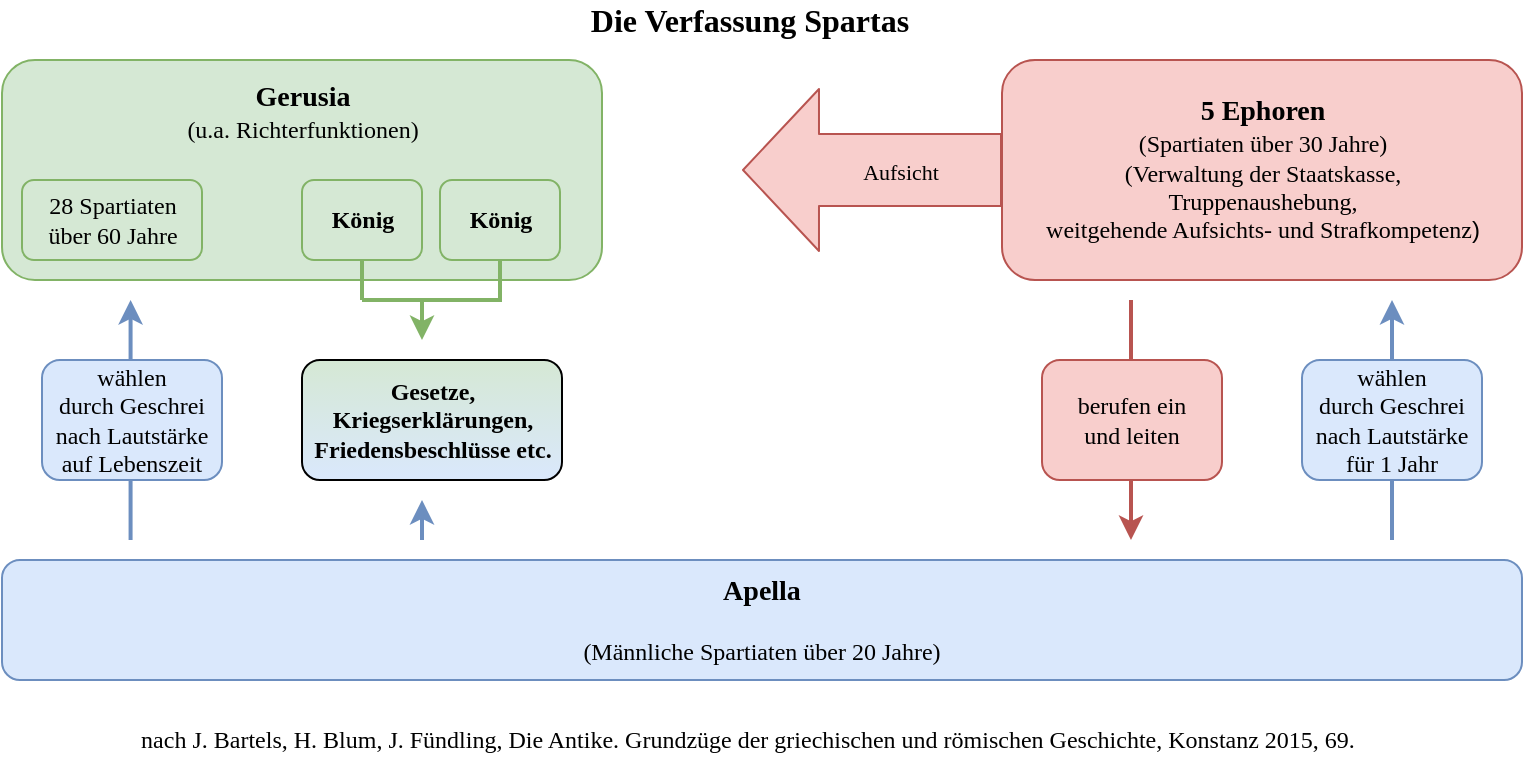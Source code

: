 <mxfile version="13.6.5" type="github">
  <diagram id="H6hv9SiHKzZqjlDdeg75" name="Page-1">
    <mxGraphModel dx="1123" dy="576" grid="1" gridSize="10" guides="1" tooltips="1" connect="1" arrows="1" fold="1" page="1" pageScale="1" pageWidth="827" pageHeight="1169" math="0" shadow="0">
      <root>
        <mxCell id="0" />
        <mxCell id="1" parent="0" />
        <mxCell id="lW4gXM_ckCu2pagRWVlF-2" value="&lt;div&gt;nach J. Bartels, H. Blum, J. Fündling, Die Antike. Grundzüge der griechischen und römischen Geschichte, Konstanz 2015, 69.&lt;/div&gt;" style="text;html=1;strokeColor=none;fillColor=none;align=center;verticalAlign=middle;whiteSpace=wrap;rounded=0;fontFamily=Cardo;" vertex="1" parent="1">
          <mxGeometry x="78" y="380" width="670" height="20" as="geometry" />
        </mxCell>
        <mxCell id="lW4gXM_ckCu2pagRWVlF-3" value="&lt;b&gt;&lt;font style=&quot;font-size: 16px&quot; face=&quot;Cardo&quot;&gt;Die Verfassung Spartas&lt;br&gt;&lt;/font&gt;&lt;/b&gt;" style="text;html=1;strokeColor=none;fillColor=none;align=center;verticalAlign=middle;whiteSpace=wrap;rounded=0;" vertex="1" parent="1">
          <mxGeometry x="319" y="20" width="190" height="20" as="geometry" />
        </mxCell>
        <mxCell id="lW4gXM_ckCu2pagRWVlF-13" value="&lt;div&gt;&lt;font face=&quot;Cardo&quot;&gt;&lt;b&gt;Gesetze,&lt;/b&gt;&lt;/font&gt;&lt;/div&gt;&lt;div&gt;&lt;font face=&quot;Cardo&quot;&gt;&lt;b&gt;Kriegserklärungen,&lt;br&gt;Friedensbeschlüsse etc.&lt;br&gt;&lt;/b&gt;&lt;/font&gt;&lt;/div&gt;" style="rounded=1;html=1;align=center;fillColor=#D5E8D4;gradientColor=#DAE8FC;" vertex="1" parent="1">
          <mxGeometry x="190" y="200" width="130" height="60" as="geometry" />
        </mxCell>
        <mxCell id="lW4gXM_ckCu2pagRWVlF-28" value="" style="group" vertex="1" connectable="0" parent="1">
          <mxGeometry x="40" y="50" width="300" height="140" as="geometry" />
        </mxCell>
        <mxCell id="lW4gXM_ckCu2pagRWVlF-11" value="&lt;div&gt;&lt;font size=&quot;1&quot;&gt;&lt;b&gt;&lt;font style=&quot;font-size: 14px&quot; face=&quot;Cardo&quot;&gt;Gerusia&lt;/font&gt;&lt;/b&gt;&lt;/font&gt;&lt;/div&gt;&lt;div&gt;&lt;font face=&quot;Cardo&quot;&gt;(u.a. Richterfunktionen)&lt;/font&gt;&lt;/div&gt;&lt;div&gt;&lt;font face=&quot;Cardo&quot;&gt;&lt;br&gt;&lt;/font&gt;&lt;/div&gt;&lt;div&gt;&lt;font face=&quot;Cardo&quot;&gt;&lt;br&gt;&lt;/font&gt;&lt;/div&gt;&lt;div&gt;&lt;font face=&quot;Cardo&quot;&gt;&lt;br&gt;&lt;/font&gt;&lt;/div&gt;&lt;div&gt;&lt;font face=&quot;Cardo&quot;&gt;&lt;br&gt;&lt;/font&gt;&lt;/div&gt;" style="rounded=1;html=1;fillColor=#d5e8d4;strokeColor=#82b366;" vertex="1" parent="lW4gXM_ckCu2pagRWVlF-28">
          <mxGeometry width="300" height="110" as="geometry" />
        </mxCell>
        <mxCell id="lW4gXM_ckCu2pagRWVlF-17" value="" style="endArrow=classic;html=1;strokeWidth=2;strokeColor=#82B366;" edge="1" parent="lW4gXM_ckCu2pagRWVlF-28">
          <mxGeometry width="50" height="50" relative="1" as="geometry">
            <mxPoint x="210" y="120" as="sourcePoint" />
            <mxPoint x="210" y="140" as="targetPoint" />
          </mxGeometry>
        </mxCell>
        <mxCell id="lW4gXM_ckCu2pagRWVlF-18" value="&lt;b&gt;&lt;font face=&quot;Cardo&quot;&gt;König&lt;/font&gt;&lt;/b&gt;" style="rounded=1;html=1;fillColor=#d5e8d4;strokeColor=#82b366;" vertex="1" parent="lW4gXM_ckCu2pagRWVlF-28">
          <mxGeometry x="150" y="60" width="60" height="40" as="geometry" />
        </mxCell>
        <mxCell id="lW4gXM_ckCu2pagRWVlF-19" value="&lt;b&gt;&lt;font face=&quot;Cardo&quot;&gt;König&lt;/font&gt;&lt;/b&gt;" style="rounded=1;html=1;fillColor=#d5e8d4;strokeColor=#82b366;" vertex="1" parent="lW4gXM_ckCu2pagRWVlF-28">
          <mxGeometry x="219" y="60" width="60" height="40" as="geometry" />
        </mxCell>
        <mxCell id="lW4gXM_ckCu2pagRWVlF-20" value="&lt;div&gt;&lt;font face=&quot;Cardo&quot;&gt;28 Spartiaten &lt;br&gt;&lt;/font&gt;&lt;/div&gt;&lt;div&gt;&lt;font face=&quot;Cardo&quot;&gt;über 60 Jahre&lt;/font&gt;&lt;/div&gt;" style="rounded=1;html=1;fillColor=#d5e8d4;strokeColor=#82b366;" vertex="1" parent="lW4gXM_ckCu2pagRWVlF-28">
          <mxGeometry x="10" y="60" width="90" height="40" as="geometry" />
        </mxCell>
        <mxCell id="lW4gXM_ckCu2pagRWVlF-21" value="" style="endArrow=none;html=1;entryX=0.5;entryY=1;entryDx=0;entryDy=0;strokeWidth=2;strokeColor=#82B366;" edge="1" parent="lW4gXM_ckCu2pagRWVlF-28" target="lW4gXM_ckCu2pagRWVlF-18">
          <mxGeometry width="50" height="50" relative="1" as="geometry">
            <mxPoint x="180" y="120" as="sourcePoint" />
            <mxPoint x="370" y="110" as="targetPoint" />
          </mxGeometry>
        </mxCell>
        <mxCell id="lW4gXM_ckCu2pagRWVlF-22" value="" style="endArrow=none;html=1;entryX=0.5;entryY=1;entryDx=0;entryDy=0;strokeWidth=2;strokeColor=#82B366;" edge="1" parent="lW4gXM_ckCu2pagRWVlF-28" target="lW4gXM_ckCu2pagRWVlF-19">
          <mxGeometry width="50" height="50" relative="1" as="geometry">
            <mxPoint x="249" y="120" as="sourcePoint" />
            <mxPoint x="370" y="110" as="targetPoint" />
          </mxGeometry>
        </mxCell>
        <mxCell id="lW4gXM_ckCu2pagRWVlF-23" value="" style="endArrow=none;html=1;strokeWidth=2;strokeColor=#82B366;" edge="1" parent="lW4gXM_ckCu2pagRWVlF-28">
          <mxGeometry width="50" height="50" relative="1" as="geometry">
            <mxPoint x="180" y="120" as="sourcePoint" />
            <mxPoint x="250" y="120" as="targetPoint" />
          </mxGeometry>
        </mxCell>
        <mxCell id="lW4gXM_ckCu2pagRWVlF-30" value="" style="group" vertex="1" connectable="0" parent="1">
          <mxGeometry x="40" y="170.0" width="760" height="190.0" as="geometry" />
        </mxCell>
        <mxCell id="lW4gXM_ckCu2pagRWVlF-5" value="&lt;div style=&quot;font-size: 14px&quot;&gt;&lt;font style=&quot;font-size: 14px&quot;&gt;&lt;b&gt;&lt;font style=&quot;font-size: 14px&quot; face=&quot;Cardo&quot;&gt;Apella&lt;/font&gt;&lt;/b&gt;&lt;/font&gt;&lt;/div&gt;&lt;div&gt;&lt;font face=&quot;Cardo&quot;&gt;&lt;br&gt;&lt;/font&gt;&lt;/div&gt;&lt;div&gt;&lt;font face=&quot;Cardo&quot;&gt;(Männliche Spartiaten über 20 Jahre)&lt;br&gt;&lt;/font&gt;&lt;/div&gt;" style="rounded=1;whiteSpace=wrap;html=1;labelBackgroundColor=none;labelBorderColor=none;fillColor=#dae8fc;strokeColor=#6c8ebf;" vertex="1" parent="lW4gXM_ckCu2pagRWVlF-30">
          <mxGeometry y="130.0" width="760" height="60" as="geometry" />
        </mxCell>
        <mxCell id="lW4gXM_ckCu2pagRWVlF-16" value="" style="endArrow=classic;html=1;strokeWidth=2;strokeColor=#6c8ebf;" edge="1" parent="lW4gXM_ckCu2pagRWVlF-30">
          <mxGeometry width="50" height="50" relative="1" as="geometry">
            <mxPoint x="210" y="120.0" as="sourcePoint" />
            <mxPoint x="210" y="100.0" as="targetPoint" />
          </mxGeometry>
        </mxCell>
        <mxCell id="lW4gXM_ckCu2pagRWVlF-26" value="" style="group" vertex="1" connectable="0" parent="lW4gXM_ckCu2pagRWVlF-30">
          <mxGeometry x="650" y="1.137e-13" width="90" height="120" as="geometry" />
        </mxCell>
        <mxCell id="lW4gXM_ckCu2pagRWVlF-9" value="" style="endArrow=classic;html=1;strokeWidth=2;strokeColor=#6c8ebf;" edge="1" parent="lW4gXM_ckCu2pagRWVlF-26">
          <mxGeometry width="50" height="50" relative="1" as="geometry">
            <mxPoint x="45" y="120" as="sourcePoint" />
            <mxPoint x="45" as="targetPoint" />
          </mxGeometry>
        </mxCell>
        <mxCell id="lW4gXM_ckCu2pagRWVlF-6" value="&lt;div&gt;&lt;font face=&quot;Cardo&quot;&gt;wählen &lt;br&gt;&lt;/font&gt;&lt;/div&gt;&lt;div&gt;&lt;font face=&quot;Cardo&quot;&gt;durch Geschrei nach Lautstärke für 1 Jahr&lt;/font&gt;&lt;/div&gt;" style="rounded=1;whiteSpace=wrap;html=1;labelBackgroundColor=none;fillColor=#dae8fc;strokeColor=#6c8ebf;" vertex="1" parent="lW4gXM_ckCu2pagRWVlF-26">
          <mxGeometry y="30" width="90" height="60" as="geometry" />
        </mxCell>
        <mxCell id="lW4gXM_ckCu2pagRWVlF-29" value="" style="group" vertex="1" connectable="0" parent="lW4gXM_ckCu2pagRWVlF-30">
          <mxGeometry x="20" width="90" height="120" as="geometry" />
        </mxCell>
        <mxCell id="lW4gXM_ckCu2pagRWVlF-12" value="" style="endArrow=classic;html=1;strokeWidth=2;strokeColor=#6c8ebf;" edge="1" parent="lW4gXM_ckCu2pagRWVlF-29">
          <mxGeometry width="50" height="50" relative="1" as="geometry">
            <mxPoint x="44.29" y="120" as="sourcePoint" />
            <mxPoint x="44.29" as="targetPoint" />
          </mxGeometry>
        </mxCell>
        <mxCell id="lW4gXM_ckCu2pagRWVlF-14" value="&lt;div&gt;&lt;font face=&quot;Cardo&quot;&gt;wählen &lt;br&gt;&lt;/font&gt;&lt;/div&gt;&lt;div&gt;&lt;font face=&quot;Cardo&quot;&gt;durch Geschrei nach Lautstärke auf Lebenszeit&lt;br&gt;&lt;/font&gt;&lt;/div&gt;" style="rounded=1;whiteSpace=wrap;html=1;labelBackgroundColor=none;fillColor=#dae8fc;strokeColor=#6c8ebf;" vertex="1" parent="lW4gXM_ckCu2pagRWVlF-29">
          <mxGeometry y="30.0" width="90" height="60" as="geometry" />
        </mxCell>
        <mxCell id="lW4gXM_ckCu2pagRWVlF-25" value="" style="group" vertex="1" connectable="0" parent="1">
          <mxGeometry x="410" y="50" width="390" height="110" as="geometry" />
        </mxCell>
        <mxCell id="lW4gXM_ckCu2pagRWVlF-4" value="&lt;div&gt;&lt;font size=&quot;1&quot;&gt;&lt;b&gt;&lt;font style=&quot;font-size: 14px&quot; face=&quot;Cardo&quot;&gt;5 Ephoren&lt;/font&gt;&lt;/b&gt;&lt;/font&gt;&lt;/div&gt;&lt;div&gt;&lt;font face=&quot;Cardo&quot;&gt;(Spartiaten über 30 Jahre)&lt;/font&gt;&lt;/div&gt;&lt;div&gt;&lt;font face=&quot;Cardo&quot;&gt;(Verwaltung der Staatskasse, &lt;br&gt;&lt;/font&gt;&lt;/div&gt;&lt;div&gt;&lt;font face=&quot;Cardo&quot;&gt;Truppenaushebung,&lt;/font&gt;&lt;/div&gt;&lt;div&gt;&lt;font face=&quot;Cardo&quot;&gt;weitgehende Aufsichts- und Strafkompetenz&lt;/font&gt;)&lt;/div&gt;" style="rounded=1;html=1;fillColor=#f8cecc;strokeColor=#b85450;" vertex="1" parent="lW4gXM_ckCu2pagRWVlF-25">
          <mxGeometry x="130" width="260" height="110" as="geometry" />
        </mxCell>
        <mxCell id="lW4gXM_ckCu2pagRWVlF-10" value="" style="shape=flexArrow;endArrow=classic;html=1;exitX=0;exitY=0.5;exitDx=0;exitDy=0;endWidth=44;endSize=12.33;width=36;fillColor=#f8cecc;strokeColor=#b85450;" edge="1" parent="lW4gXM_ckCu2pagRWVlF-25" source="lW4gXM_ckCu2pagRWVlF-4">
          <mxGeometry width="50" height="50" relative="1" as="geometry">
            <mxPoint x="90" y="130" as="sourcePoint" />
            <mxPoint y="55" as="targetPoint" />
          </mxGeometry>
        </mxCell>
        <mxCell id="lW4gXM_ckCu2pagRWVlF-24" value="&lt;font face=&quot;Cardo&quot;&gt;Aufsicht&lt;/font&gt;" style="edgeLabel;html=1;align=center;verticalAlign=middle;resizable=0;points=[];labelBackgroundColor=none;" vertex="1" connectable="0" parent="lW4gXM_ckCu2pagRWVlF-10">
          <mxGeometry x="-0.218" y="1" relative="1" as="geometry">
            <mxPoint as="offset" />
          </mxGeometry>
        </mxCell>
        <mxCell id="lW4gXM_ckCu2pagRWVlF-27" value="" style="group" vertex="1" connectable="0" parent="1">
          <mxGeometry x="560" y="170" width="90" height="120" as="geometry" />
        </mxCell>
        <mxCell id="lW4gXM_ckCu2pagRWVlF-8" value="" style="endArrow=classic;html=1;strokeWidth=2;strokeColor=#b85450;" edge="1" parent="lW4gXM_ckCu2pagRWVlF-27">
          <mxGeometry width="50" height="50" relative="1" as="geometry">
            <mxPoint x="44.5" as="sourcePoint" />
            <mxPoint x="44.5" y="120" as="targetPoint" />
          </mxGeometry>
        </mxCell>
        <mxCell id="lW4gXM_ckCu2pagRWVlF-7" value="&lt;div&gt;&lt;font face=&quot;Cardo&quot;&gt;berufen ein&lt;/font&gt;&lt;/div&gt;&lt;div&gt;&lt;font face=&quot;Cardo&quot;&gt;und leiten&lt;/font&gt;&lt;/div&gt;" style="rounded=1;whiteSpace=wrap;html=1;fillColor=#f8cecc;strokeColor=#b85450;" vertex="1" parent="lW4gXM_ckCu2pagRWVlF-27">
          <mxGeometry y="30" width="90" height="60" as="geometry" />
        </mxCell>
      </root>
    </mxGraphModel>
  </diagram>
</mxfile>
